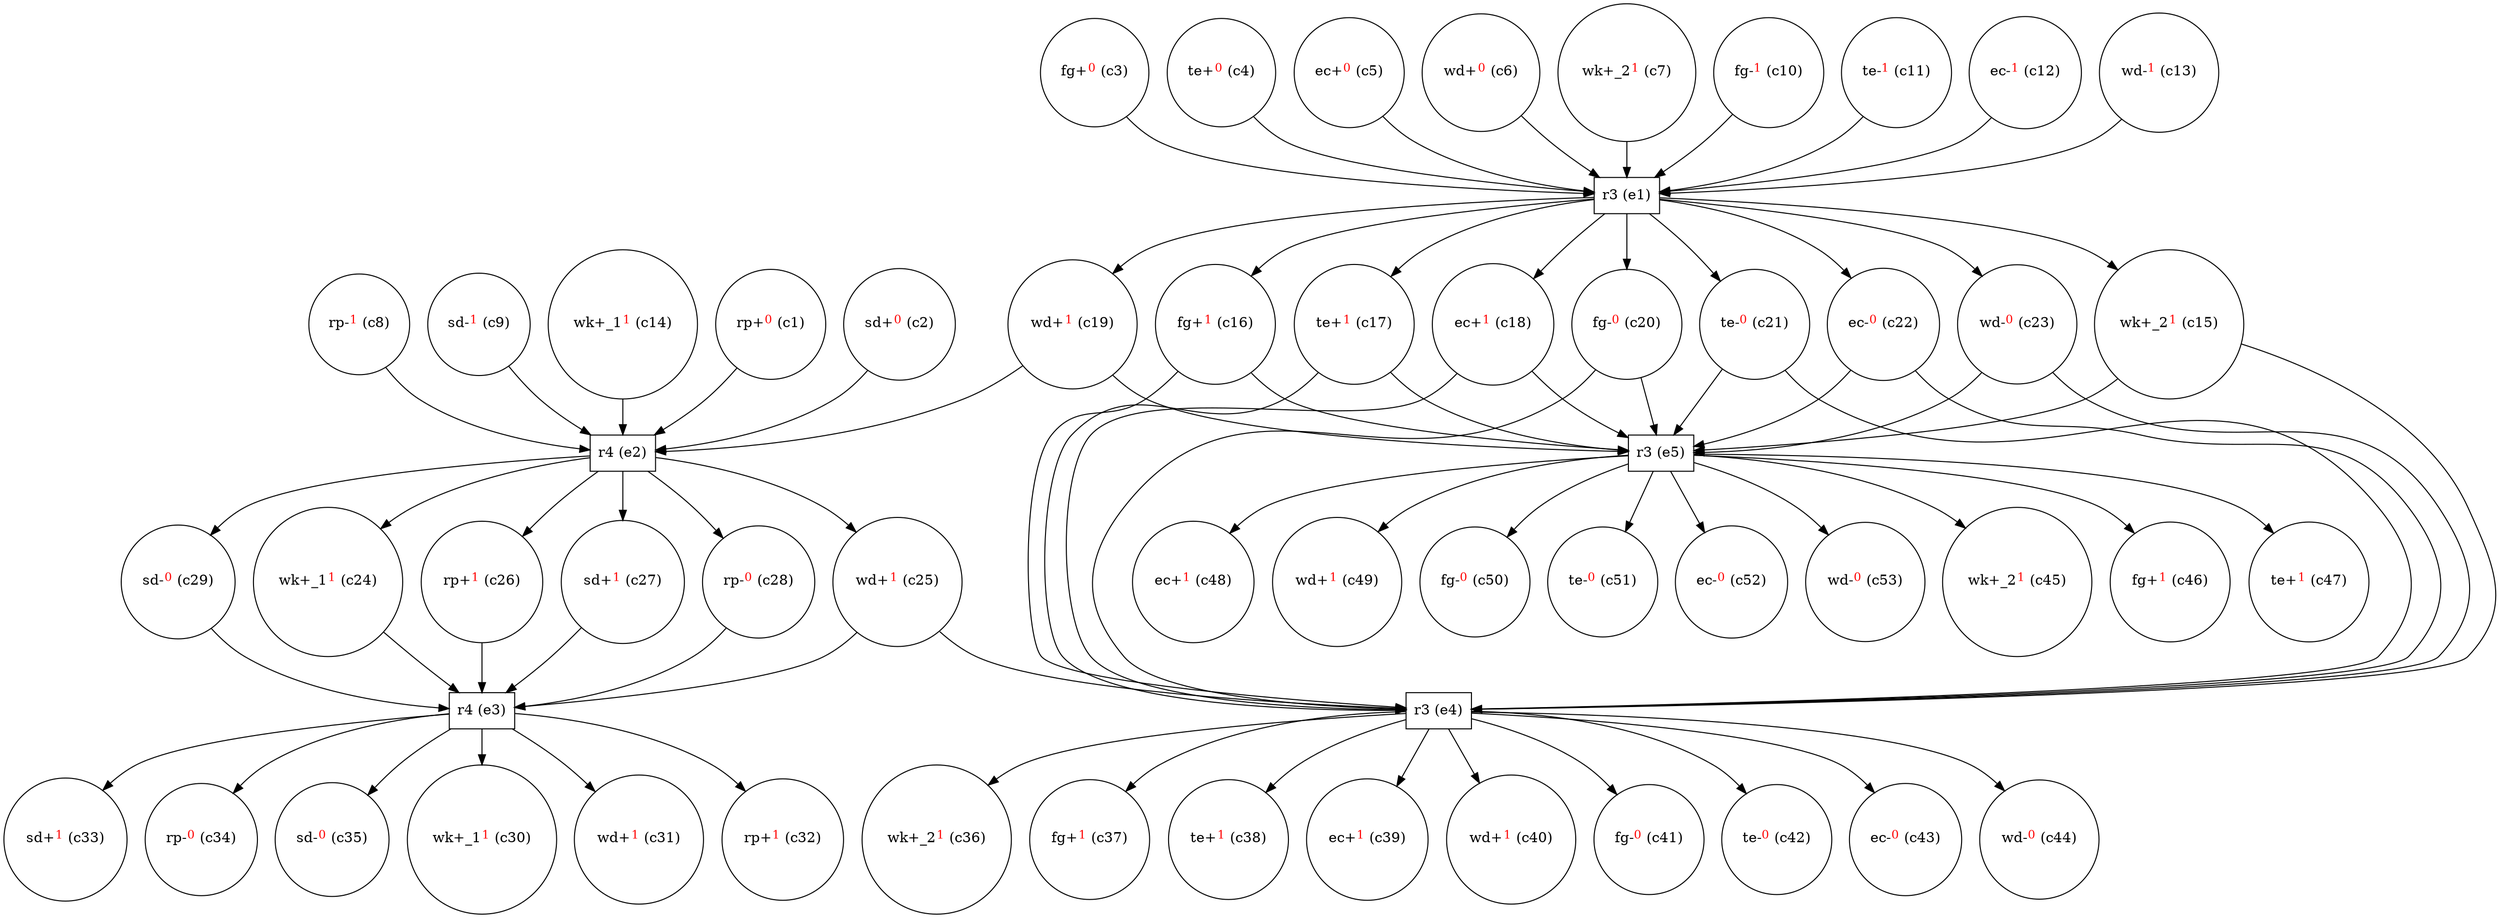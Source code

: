 digraph test {
  c1 -> e2;
  c2 -> e2;
  c3 -> e1;
  c4 -> e1;
  c5 -> e1;
  c6 -> e1;
  c7 -> e1;
  c8 -> e2;
  c9 -> e2;
  c10 -> e1;
  c11 -> e1;
  c12 -> e1;
  c13 -> e1;
  c14 -> e2;
  e1 -> c15;
  c15 -> e4;
  c15 -> e5;
  e1 -> c16;
  c16 -> e4;
  c16 -> e5;
  e1 -> c17;
  c17 -> e4;
  c17 -> e5;
  e1 -> c18;
  c18 -> e4;
  c18 -> e5;
  e1 -> c19;
  c19 -> e2;
  c19 -> e5;
  e1 -> c20;
  c20 -> e4;
  c20 -> e5;
  e1 -> c21;
  c21 -> e4;
  c21 -> e5;
  e1 -> c22;
  c22 -> e4;
  c22 -> e5;
  e1 -> c23;
  c23 -> e4;
  c23 -> e5;
  e2 -> c24;
  c24 -> e3;
  e2 -> c25;
  c25 -> e3;
  c25 -> e4;
  e2 -> c26;
  c26 -> e3;
  e2 -> c27;
  c27 -> e3;
  e2 -> c28;
  c28 -> e3;
  e2 -> c29;
  c29 -> e3;
  e3 -> c30;
  e3 -> c31;
  e3 -> c32;
  e3 -> c33;
  e3 -> c34;
  e3 -> c35;
  e4 -> c36;
  e4 -> c37;
  e4 -> c38;
  e4 -> c39;
  e4 -> c40;
  e4 -> c41;
  e4 -> c42;
  e4 -> c43;
  e4 -> c44;
  e5 -> c45;
  e5 -> c46;
  e5 -> c47;
  e5 -> c48;
  e5 -> c49;
  e5 -> c50;
  e5 -> c51;
  e5 -> c52;
  e5 -> c53;
  c1 [label= <rp+<FONT COLOR="red"><SUP>0</SUP></FONT>&nbsp;(c1)> shape=circle];
  c2 [label= <sd+<FONT COLOR="red"><SUP>0</SUP></FONT>&nbsp;(c2)> shape=circle];
  c3 [label= <fg+<FONT COLOR="red"><SUP>0</SUP></FONT>&nbsp;(c3)> shape=circle];
  c4 [label= <te+<FONT COLOR="red"><SUP>0</SUP></FONT>&nbsp;(c4)> shape=circle];
  c5 [label= <ec+<FONT COLOR="red"><SUP>0</SUP></FONT>&nbsp;(c5)> shape=circle];
  c6 [label= <wd+<FONT COLOR="red"><SUP>0</SUP></FONT>&nbsp;(c6)> shape=circle];
  c7 [label= <wk+_2<FONT COLOR="red"><SUP>1</SUP></FONT>&nbsp;(c7)> shape=circle];
  c8 [label= <rp-<FONT COLOR="red"><SUP>1</SUP></FONT>&nbsp;(c8)> shape=circle];
  c9 [label= <sd-<FONT COLOR="red"><SUP>1</SUP></FONT>&nbsp;(c9)> shape=circle];
  c10 [label= <fg-<FONT COLOR="red"><SUP>1</SUP></FONT>&nbsp;(c10)> shape=circle];
  c11 [label= <te-<FONT COLOR="red"><SUP>1</SUP></FONT>&nbsp;(c11)> shape=circle];
  c12 [label= <ec-<FONT COLOR="red"><SUP>1</SUP></FONT>&nbsp;(c12)> shape=circle];
  c13 [label= <wd-<FONT COLOR="red"><SUP>1</SUP></FONT>&nbsp;(c13)> shape=circle];
  c14 [label= <wk+_1<FONT COLOR="red"><SUP>1</SUP></FONT>&nbsp;(c14)> shape=circle];
  c15 [label= <wk+_2<FONT COLOR="red"><SUP>1</SUP></FONT>&nbsp;(c15)> shape=circle];
  c16 [label= <fg+<FONT COLOR="red"><SUP>1</SUP></FONT>&nbsp;(c16)> shape=circle];
  c17 [label= <te+<FONT COLOR="red"><SUP>1</SUP></FONT>&nbsp;(c17)> shape=circle];
  c18 [label= <ec+<FONT COLOR="red"><SUP>1</SUP></FONT>&nbsp;(c18)> shape=circle];
  c19 [label= <wd+<FONT COLOR="red"><SUP>1</SUP></FONT>&nbsp;(c19)> shape=circle];
  c20 [label= <fg-<FONT COLOR="red"><SUP>0</SUP></FONT>&nbsp;(c20)> shape=circle];
  c21 [label= <te-<FONT COLOR="red"><SUP>0</SUP></FONT>&nbsp;(c21)> shape=circle];
  c22 [label= <ec-<FONT COLOR="red"><SUP>0</SUP></FONT>&nbsp;(c22)> shape=circle];
  c23 [label= <wd-<FONT COLOR="red"><SUP>0</SUP></FONT>&nbsp;(c23)> shape=circle];
  c24 [label= <wk+_1<FONT COLOR="red"><SUP>1</SUP></FONT>&nbsp;(c24)> shape=circle];
  c25 [label= <wd+<FONT COLOR="red"><SUP>1</SUP></FONT>&nbsp;(c25)> shape=circle];
  c26 [label= <rp+<FONT COLOR="red"><SUP>1</SUP></FONT>&nbsp;(c26)> shape=circle];
  c27 [label= <sd+<FONT COLOR="red"><SUP>1</SUP></FONT>&nbsp;(c27)> shape=circle];
  c28 [label= <rp-<FONT COLOR="red"><SUP>0</SUP></FONT>&nbsp;(c28)> shape=circle];
  c29 [label= <sd-<FONT COLOR="red"><SUP>0</SUP></FONT>&nbsp;(c29)> shape=circle];
  c30 [label= <wk+_1<FONT COLOR="red"><SUP>1</SUP></FONT>&nbsp;(c30)> shape=circle];
  c31 [label= <wd+<FONT COLOR="red"><SUP>1</SUP></FONT>&nbsp;(c31)> shape=circle];
  c32 [label= <rp+<FONT COLOR="red"><SUP>1</SUP></FONT>&nbsp;(c32)> shape=circle];
  c33 [label= <sd+<FONT COLOR="red"><SUP>1</SUP></FONT>&nbsp;(c33)> shape=circle];
  c34 [label= <rp-<FONT COLOR="red"><SUP>0</SUP></FONT>&nbsp;(c34)> shape=circle];
  c35 [label= <sd-<FONT COLOR="red"><SUP>0</SUP></FONT>&nbsp;(c35)> shape=circle];
  c36 [label= <wk+_2<FONT COLOR="red"><SUP>1</SUP></FONT>&nbsp;(c36)> shape=circle];
  c37 [label= <fg+<FONT COLOR="red"><SUP>1</SUP></FONT>&nbsp;(c37)> shape=circle];
  c38 [label= <te+<FONT COLOR="red"><SUP>1</SUP></FONT>&nbsp;(c38)> shape=circle];
  c39 [label= <ec+<FONT COLOR="red"><SUP>1</SUP></FONT>&nbsp;(c39)> shape=circle];
  c40 [label= <wd+<FONT COLOR="red"><SUP>1</SUP></FONT>&nbsp;(c40)> shape=circle];
  c41 [label= <fg-<FONT COLOR="red"><SUP>0</SUP></FONT>&nbsp;(c41)> shape=circle];
  c42 [label= <te-<FONT COLOR="red"><SUP>0</SUP></FONT>&nbsp;(c42)> shape=circle];
  c43 [label= <ec-<FONT COLOR="red"><SUP>0</SUP></FONT>&nbsp;(c43)> shape=circle];
  c44 [label= <wd-<FONT COLOR="red"><SUP>0</SUP></FONT>&nbsp;(c44)> shape=circle];
  c45 [label= <wk+_2<FONT COLOR="red"><SUP>1</SUP></FONT>&nbsp;(c45)> shape=circle];
  c46 [label= <fg+<FONT COLOR="red"><SUP>1</SUP></FONT>&nbsp;(c46)> shape=circle];
  c47 [label= <te+<FONT COLOR="red"><SUP>1</SUP></FONT>&nbsp;(c47)> shape=circle];
  c48 [label= <ec+<FONT COLOR="red"><SUP>1</SUP></FONT>&nbsp;(c48)> shape=circle];
  c49 [label= <wd+<FONT COLOR="red"><SUP>1</SUP></FONT>&nbsp;(c49)> shape=circle];
  c50 [label= <fg-<FONT COLOR="red"><SUP>0</SUP></FONT>&nbsp;(c50)> shape=circle];
  c51 [label= <te-<FONT COLOR="red"><SUP>0</SUP></FONT>&nbsp;(c51)> shape=circle];
  c52 [label= <ec-<FONT COLOR="red"><SUP>0</SUP></FONT>&nbsp;(c52)> shape=circle];
  c53 [label= <wd-<FONT COLOR="red"><SUP>0</SUP></FONT>&nbsp;(c53)> shape=circle];
  e1 [label="r3 (e1)" shape=box];
  e2 [label="r4 (e2)" shape=box];
  e3 [label="r4 (e3)" shape=box];
  e4 [label="r3 (e4)" shape=box];
  e5 [label="r3 (e5)" shape=box];
}
